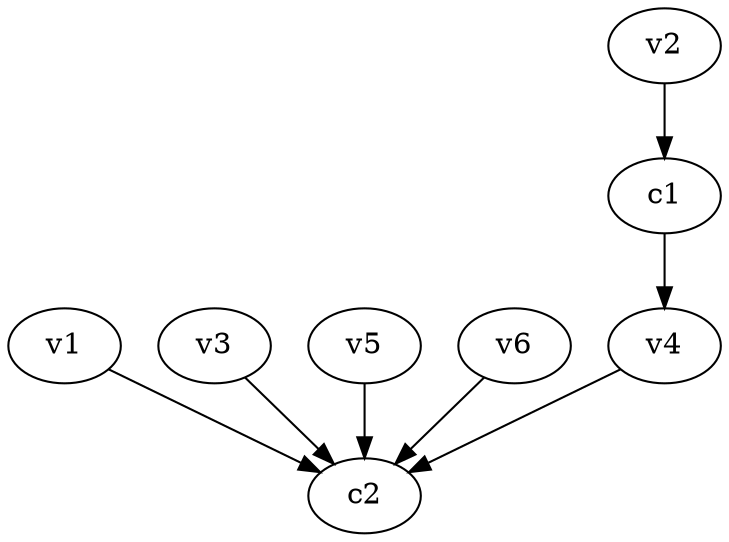 strict digraph  {
c1;
c2;
v1;
v2;
v3;
v4;
v5;
v6;
c1 -> v4  [weight=1];
v1 -> c2  [weight=1];
v2 -> c1  [weight=1];
v3 -> c2  [weight=1];
v4 -> c2  [weight=1];
v5 -> c2  [weight=1];
v6 -> c2  [weight=1];
}
